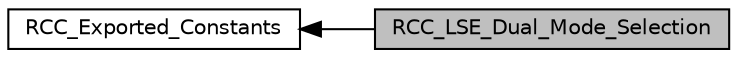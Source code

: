 digraph "RCC_LSE_Dual_Mode_Selection"
{
  edge [fontname="Helvetica",fontsize="10",labelfontname="Helvetica",labelfontsize="10"];
  node [fontname="Helvetica",fontsize="10",shape=record];
  rankdir=LR;
  Node1 [label="RCC_Exported_Constants",height=0.2,width=0.4,color="black", fillcolor="white", style="filled",URL="$group___r_c_c___exported___constants.html"];
  Node0 [label="RCC_LSE_Dual_Mode_Selection",height=0.2,width=0.4,color="black", fillcolor="grey75", style="filled", fontcolor="black"];
  Node1->Node0 [shape=plaintext, dir="back", style="solid"];
}
